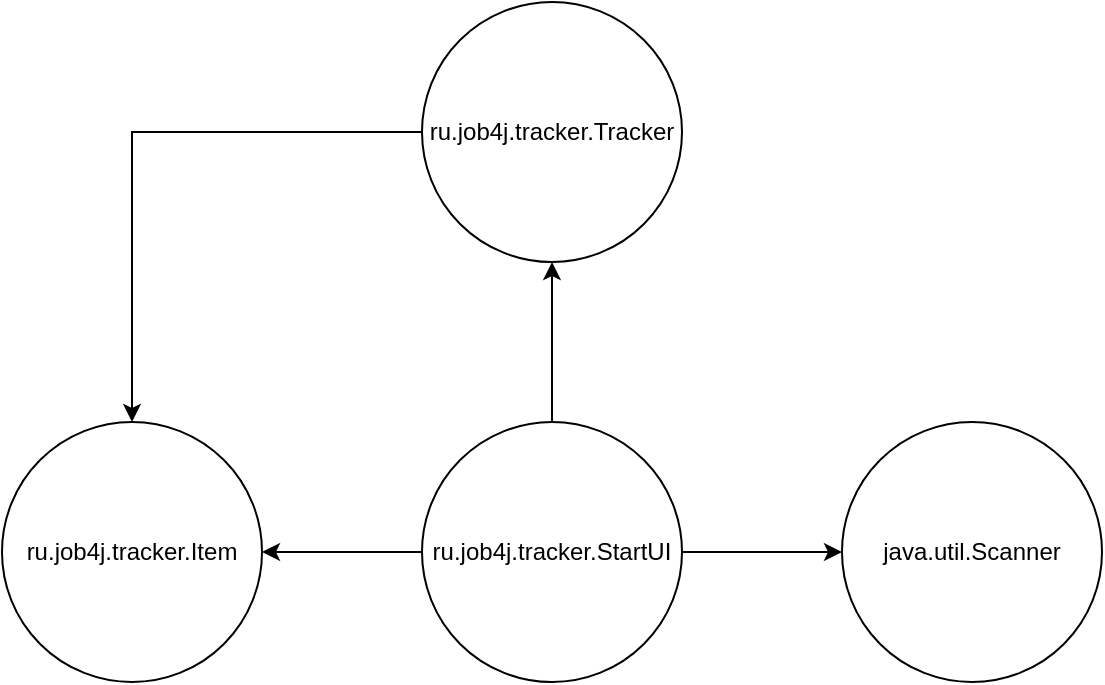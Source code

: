<mxfile version="15.1.4" type="github">
  <diagram id="3gm-4J6TleDeWHT95lIr" name="Page-1">
    <mxGraphModel dx="1422" dy="762" grid="1" gridSize="10" guides="1" tooltips="1" connect="1" arrows="1" fold="1" page="1" pageScale="1" pageWidth="827" pageHeight="1169" math="0" shadow="0">
      <root>
        <mxCell id="0" />
        <mxCell id="1" parent="0" />
        <mxCell id="cXNpD1Ol4-KBPVm8mCyn-5" value="" style="edgeStyle=orthogonalEdgeStyle;rounded=0;orthogonalLoop=1;jettySize=auto;html=1;" parent="1" source="cXNpD1Ol4-KBPVm8mCyn-1" target="cXNpD1Ol4-KBPVm8mCyn-4" edge="1">
          <mxGeometry relative="1" as="geometry" />
        </mxCell>
        <mxCell id="cXNpD1Ol4-KBPVm8mCyn-9" value="" style="edgeStyle=orthogonalEdgeStyle;rounded=0;orthogonalLoop=1;jettySize=auto;html=1;" parent="1" source="cXNpD1Ol4-KBPVm8mCyn-1" target="cXNpD1Ol4-KBPVm8mCyn-8" edge="1">
          <mxGeometry relative="1" as="geometry" />
        </mxCell>
        <mxCell id="cXNpD1Ol4-KBPVm8mCyn-1" value="ru.job4j.tracker.StartUI" style="ellipse;whiteSpace=wrap;html=1;aspect=fixed;" parent="1" vertex="1">
          <mxGeometry x="300" y="390" width="130" height="130" as="geometry" />
        </mxCell>
        <mxCell id="cXNpD1Ol4-KBPVm8mCyn-4" value="java.util.Scanner" style="ellipse;whiteSpace=wrap;html=1;aspect=fixed;" parent="1" vertex="1">
          <mxGeometry x="510" y="390" width="130" height="130" as="geometry" />
        </mxCell>
        <mxCell id="cXNpD1Ol4-KBPVm8mCyn-11" value="" style="edgeStyle=orthogonalEdgeStyle;rounded=0;orthogonalLoop=1;jettySize=auto;html=1;" parent="1" source="cXNpD1Ol4-KBPVm8mCyn-8" target="cXNpD1Ol4-KBPVm8mCyn-10" edge="1">
          <mxGeometry relative="1" as="geometry" />
        </mxCell>
        <mxCell id="cXNpD1Ol4-KBPVm8mCyn-8" value="ru.job4j.tracker.Tracker" style="ellipse;whiteSpace=wrap;html=1;aspect=fixed;" parent="1" vertex="1">
          <mxGeometry x="300" y="180" width="130" height="130" as="geometry" />
        </mxCell>
        <mxCell id="cXNpD1Ol4-KBPVm8mCyn-10" value="ru.job4j.tracker.Item" style="ellipse;whiteSpace=wrap;html=1;aspect=fixed;" parent="1" vertex="1">
          <mxGeometry x="90" y="390" width="130" height="130" as="geometry" />
        </mxCell>
        <mxCell id="IAu-gE3QlyuQS5z1zOG8-1" value="" style="edgeStyle=orthogonalEdgeStyle;rounded=0;orthogonalLoop=1;jettySize=auto;html=1;entryX=1;entryY=0.5;entryDx=0;entryDy=0;exitX=0;exitY=0.5;exitDx=0;exitDy=0;" edge="1" parent="1" source="cXNpD1Ol4-KBPVm8mCyn-1" target="cXNpD1Ol4-KBPVm8mCyn-10">
          <mxGeometry relative="1" as="geometry">
            <mxPoint x="240" y="400" as="sourcePoint" />
            <mxPoint x="320" y="400" as="targetPoint" />
          </mxGeometry>
        </mxCell>
      </root>
    </mxGraphModel>
  </diagram>
</mxfile>
